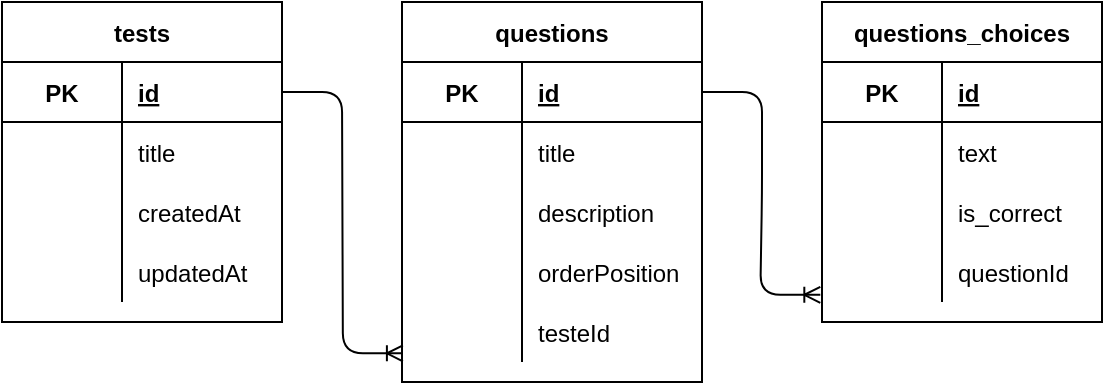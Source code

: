 <mxfile version="14.6.13" type="device"><diagram id="hoR3QEEpu66JI3-vRCbM" name="Page-1"><mxGraphModel dx="718" dy="375" grid="1" gridSize="10" guides="1" tooltips="1" connect="1" arrows="1" fold="1" page="1" pageScale="1" pageWidth="827" pageHeight="1169" math="0" shadow="0"><root><mxCell id="0"/><mxCell id="1" parent="0"/><mxCell id="QUWMrwZILmes9Uy89Rp7-1" value="tests" style="shape=table;startSize=30;container=1;collapsible=1;childLayout=tableLayout;fixedRows=1;rowLines=0;fontStyle=1;align=center;resizeLast=1;" parent="1" vertex="1"><mxGeometry x="40" y="40" width="140" height="160" as="geometry"/></mxCell><mxCell id="QUWMrwZILmes9Uy89Rp7-5" value="" style="shape=partialRectangle;collapsible=0;dropTarget=0;pointerEvents=0;fillColor=none;top=0;left=0;bottom=1;right=0;points=[[0,0.5],[1,0.5]];portConstraint=eastwest;" parent="QUWMrwZILmes9Uy89Rp7-1" vertex="1"><mxGeometry y="30" width="140" height="30" as="geometry"/></mxCell><mxCell id="QUWMrwZILmes9Uy89Rp7-6" value="PK" style="shape=partialRectangle;connectable=0;fillColor=none;top=0;left=0;bottom=0;right=0;fontStyle=1;overflow=hidden;" parent="QUWMrwZILmes9Uy89Rp7-5" vertex="1"><mxGeometry width="60" height="30" as="geometry"/></mxCell><mxCell id="QUWMrwZILmes9Uy89Rp7-7" value="id" style="shape=partialRectangle;connectable=0;fillColor=none;top=0;left=0;bottom=0;right=0;align=left;spacingLeft=6;fontStyle=5;overflow=hidden;" parent="QUWMrwZILmes9Uy89Rp7-5" vertex="1"><mxGeometry x="60" width="80" height="30" as="geometry"/></mxCell><mxCell id="QUWMrwZILmes9Uy89Rp7-8" value="" style="shape=partialRectangle;collapsible=0;dropTarget=0;pointerEvents=0;fillColor=none;top=0;left=0;bottom=0;right=0;points=[[0,0.5],[1,0.5]];portConstraint=eastwest;" parent="QUWMrwZILmes9Uy89Rp7-1" vertex="1"><mxGeometry y="60" width="140" height="30" as="geometry"/></mxCell><mxCell id="QUWMrwZILmes9Uy89Rp7-9" value="" style="shape=partialRectangle;connectable=0;fillColor=none;top=0;left=0;bottom=0;right=0;editable=1;overflow=hidden;" parent="QUWMrwZILmes9Uy89Rp7-8" vertex="1"><mxGeometry width="60" height="30" as="geometry"/></mxCell><mxCell id="QUWMrwZILmes9Uy89Rp7-10" value="title" style="shape=partialRectangle;connectable=0;fillColor=none;top=0;left=0;bottom=0;right=0;align=left;spacingLeft=6;overflow=hidden;" parent="QUWMrwZILmes9Uy89Rp7-8" vertex="1"><mxGeometry x="60" width="80" height="30" as="geometry"/></mxCell><mxCell id="QUWMrwZILmes9Uy89Rp7-31" value="" style="shape=partialRectangle;collapsible=0;dropTarget=0;pointerEvents=0;fillColor=none;top=0;left=0;bottom=0;right=0;points=[[0,0.5],[1,0.5]];portConstraint=eastwest;" parent="QUWMrwZILmes9Uy89Rp7-1" vertex="1"><mxGeometry y="90" width="140" height="30" as="geometry"/></mxCell><mxCell id="QUWMrwZILmes9Uy89Rp7-32" value="" style="shape=partialRectangle;connectable=0;fillColor=none;top=0;left=0;bottom=0;right=0;editable=1;overflow=hidden;" parent="QUWMrwZILmes9Uy89Rp7-31" vertex="1"><mxGeometry width="60" height="30" as="geometry"/></mxCell><mxCell id="QUWMrwZILmes9Uy89Rp7-33" value="createdAt" style="shape=partialRectangle;connectable=0;fillColor=none;top=0;left=0;bottom=0;right=0;align=left;spacingLeft=6;overflow=hidden;" parent="QUWMrwZILmes9Uy89Rp7-31" vertex="1"><mxGeometry x="60" width="80" height="30" as="geometry"/></mxCell><mxCell id="QUWMrwZILmes9Uy89Rp7-34" value="" style="shape=partialRectangle;collapsible=0;dropTarget=0;pointerEvents=0;fillColor=none;top=0;left=0;bottom=0;right=0;points=[[0,0.5],[1,0.5]];portConstraint=eastwest;" parent="QUWMrwZILmes9Uy89Rp7-1" vertex="1"><mxGeometry y="120" width="140" height="30" as="geometry"/></mxCell><mxCell id="QUWMrwZILmes9Uy89Rp7-35" value="" style="shape=partialRectangle;connectable=0;fillColor=none;top=0;left=0;bottom=0;right=0;editable=1;overflow=hidden;" parent="QUWMrwZILmes9Uy89Rp7-34" vertex="1"><mxGeometry width="60" height="30" as="geometry"/></mxCell><mxCell id="QUWMrwZILmes9Uy89Rp7-36" value="updatedAt" style="shape=partialRectangle;connectable=0;fillColor=none;top=0;left=0;bottom=0;right=0;align=left;spacingLeft=6;overflow=hidden;" parent="QUWMrwZILmes9Uy89Rp7-34" vertex="1"><mxGeometry x="60" width="80" height="30" as="geometry"/></mxCell><mxCell id="QUWMrwZILmes9Uy89Rp7-37" value="questions" style="shape=table;startSize=30;container=1;collapsible=1;childLayout=tableLayout;fixedRows=1;rowLines=0;fontStyle=1;align=center;resizeLast=1;" parent="1" vertex="1"><mxGeometry x="240" y="40" width="150" height="190" as="geometry"/></mxCell><mxCell id="QUWMrwZILmes9Uy89Rp7-38" value="" style="shape=partialRectangle;collapsible=0;dropTarget=0;pointerEvents=0;fillColor=none;top=0;left=0;bottom=1;right=0;points=[[0,0.5],[1,0.5]];portConstraint=eastwest;" parent="QUWMrwZILmes9Uy89Rp7-37" vertex="1"><mxGeometry y="30" width="150" height="30" as="geometry"/></mxCell><mxCell id="QUWMrwZILmes9Uy89Rp7-39" value="PK" style="shape=partialRectangle;connectable=0;fillColor=none;top=0;left=0;bottom=0;right=0;fontStyle=1;overflow=hidden;" parent="QUWMrwZILmes9Uy89Rp7-38" vertex="1"><mxGeometry width="60" height="30" as="geometry"/></mxCell><mxCell id="QUWMrwZILmes9Uy89Rp7-40" value="id" style="shape=partialRectangle;connectable=0;fillColor=none;top=0;left=0;bottom=0;right=0;align=left;spacingLeft=6;fontStyle=5;overflow=hidden;" parent="QUWMrwZILmes9Uy89Rp7-38" vertex="1"><mxGeometry x="60" width="90" height="30" as="geometry"/></mxCell><mxCell id="QUWMrwZILmes9Uy89Rp7-50" value="" style="shape=partialRectangle;collapsible=0;dropTarget=0;pointerEvents=0;fillColor=none;top=0;left=0;bottom=0;right=0;points=[[0,0.5],[1,0.5]];portConstraint=eastwest;" parent="QUWMrwZILmes9Uy89Rp7-37" vertex="1"><mxGeometry y="60" width="150" height="30" as="geometry"/></mxCell><mxCell id="QUWMrwZILmes9Uy89Rp7-51" value="" style="shape=partialRectangle;connectable=0;fillColor=none;top=0;left=0;bottom=0;right=0;editable=1;overflow=hidden;" parent="QUWMrwZILmes9Uy89Rp7-50" vertex="1"><mxGeometry width="60" height="30" as="geometry"/></mxCell><mxCell id="QUWMrwZILmes9Uy89Rp7-52" value="title" style="shape=partialRectangle;connectable=0;fillColor=none;top=0;left=0;bottom=0;right=0;align=left;spacingLeft=6;overflow=hidden;" parent="QUWMrwZILmes9Uy89Rp7-50" vertex="1"><mxGeometry x="60" width="90" height="30" as="geometry"/></mxCell><mxCell id="QUWMrwZILmes9Uy89Rp7-53" value="" style="shape=partialRectangle;collapsible=0;dropTarget=0;pointerEvents=0;fillColor=none;top=0;left=0;bottom=0;right=0;points=[[0,0.5],[1,0.5]];portConstraint=eastwest;" parent="QUWMrwZILmes9Uy89Rp7-37" vertex="1"><mxGeometry y="90" width="150" height="30" as="geometry"/></mxCell><mxCell id="QUWMrwZILmes9Uy89Rp7-54" value="" style="shape=partialRectangle;connectable=0;fillColor=none;top=0;left=0;bottom=0;right=0;editable=1;overflow=hidden;" parent="QUWMrwZILmes9Uy89Rp7-53" vertex="1"><mxGeometry width="60" height="30" as="geometry"/></mxCell><mxCell id="QUWMrwZILmes9Uy89Rp7-55" value="description" style="shape=partialRectangle;connectable=0;fillColor=none;top=0;left=0;bottom=0;right=0;align=left;spacingLeft=6;overflow=hidden;" parent="QUWMrwZILmes9Uy89Rp7-53" vertex="1"><mxGeometry x="60" width="90" height="30" as="geometry"/></mxCell><mxCell id="QUWMrwZILmes9Uy89Rp7-56" value="" style="shape=partialRectangle;collapsible=0;dropTarget=0;pointerEvents=0;fillColor=none;top=0;left=0;bottom=0;right=0;points=[[0,0.5],[1,0.5]];portConstraint=eastwest;" parent="QUWMrwZILmes9Uy89Rp7-37" vertex="1"><mxGeometry y="120" width="150" height="30" as="geometry"/></mxCell><mxCell id="QUWMrwZILmes9Uy89Rp7-57" value="" style="shape=partialRectangle;connectable=0;fillColor=none;top=0;left=0;bottom=0;right=0;editable=1;overflow=hidden;" parent="QUWMrwZILmes9Uy89Rp7-56" vertex="1"><mxGeometry width="60" height="30" as="geometry"/></mxCell><mxCell id="QUWMrwZILmes9Uy89Rp7-58" value="orderPosition" style="shape=partialRectangle;connectable=0;fillColor=none;top=0;left=0;bottom=0;right=0;align=left;spacingLeft=6;overflow=hidden;" parent="QUWMrwZILmes9Uy89Rp7-56" vertex="1"><mxGeometry x="60" width="90" height="30" as="geometry"/></mxCell><mxCell id="QUWMrwZILmes9Uy89Rp7-41" value="" style="shape=partialRectangle;collapsible=0;dropTarget=0;pointerEvents=0;fillColor=none;top=0;left=0;bottom=0;right=0;points=[[0,0.5],[1,0.5]];portConstraint=eastwest;" parent="QUWMrwZILmes9Uy89Rp7-37" vertex="1"><mxGeometry y="150" width="150" height="30" as="geometry"/></mxCell><mxCell id="QUWMrwZILmes9Uy89Rp7-42" value="" style="shape=partialRectangle;connectable=0;fillColor=none;top=0;left=0;bottom=0;right=0;editable=1;overflow=hidden;" parent="QUWMrwZILmes9Uy89Rp7-41" vertex="1"><mxGeometry width="60" height="30" as="geometry"/></mxCell><mxCell id="QUWMrwZILmes9Uy89Rp7-43" value="testeId" style="shape=partialRectangle;connectable=0;fillColor=none;top=0;left=0;bottom=0;right=0;align=left;spacingLeft=6;overflow=hidden;" parent="QUWMrwZILmes9Uy89Rp7-41" vertex="1"><mxGeometry x="60" width="90" height="30" as="geometry"/></mxCell><mxCell id="QUWMrwZILmes9Uy89Rp7-62" value="questions_choices" style="shape=table;startSize=30;container=1;collapsible=1;childLayout=tableLayout;fixedRows=1;rowLines=0;fontStyle=1;align=center;resizeLast=1;" parent="1" vertex="1"><mxGeometry x="450" y="40" width="140" height="160" as="geometry"/></mxCell><mxCell id="QUWMrwZILmes9Uy89Rp7-63" value="" style="shape=partialRectangle;collapsible=0;dropTarget=0;pointerEvents=0;fillColor=none;top=0;left=0;bottom=1;right=0;points=[[0,0.5],[1,0.5]];portConstraint=eastwest;" parent="QUWMrwZILmes9Uy89Rp7-62" vertex="1"><mxGeometry y="30" width="140" height="30" as="geometry"/></mxCell><mxCell id="QUWMrwZILmes9Uy89Rp7-64" value="PK" style="shape=partialRectangle;connectable=0;fillColor=none;top=0;left=0;bottom=0;right=0;fontStyle=1;overflow=hidden;" parent="QUWMrwZILmes9Uy89Rp7-63" vertex="1"><mxGeometry width="60" height="30" as="geometry"/></mxCell><mxCell id="QUWMrwZILmes9Uy89Rp7-65" value="id" style="shape=partialRectangle;connectable=0;fillColor=none;top=0;left=0;bottom=0;right=0;align=left;spacingLeft=6;fontStyle=5;overflow=hidden;" parent="QUWMrwZILmes9Uy89Rp7-63" vertex="1"><mxGeometry x="60" width="80" height="30" as="geometry"/></mxCell><mxCell id="QUWMrwZILmes9Uy89Rp7-66" value="" style="shape=partialRectangle;collapsible=0;dropTarget=0;pointerEvents=0;fillColor=none;top=0;left=0;bottom=0;right=0;points=[[0,0.5],[1,0.5]];portConstraint=eastwest;" parent="QUWMrwZILmes9Uy89Rp7-62" vertex="1"><mxGeometry y="60" width="140" height="30" as="geometry"/></mxCell><mxCell id="QUWMrwZILmes9Uy89Rp7-67" value="" style="shape=partialRectangle;connectable=0;fillColor=none;top=0;left=0;bottom=0;right=0;editable=1;overflow=hidden;" parent="QUWMrwZILmes9Uy89Rp7-66" vertex="1"><mxGeometry width="60" height="30" as="geometry"/></mxCell><mxCell id="QUWMrwZILmes9Uy89Rp7-68" value="text" style="shape=partialRectangle;connectable=0;fillColor=none;top=0;left=0;bottom=0;right=0;align=left;spacingLeft=6;overflow=hidden;" parent="QUWMrwZILmes9Uy89Rp7-66" vertex="1"><mxGeometry x="60" width="80" height="30" as="geometry"/></mxCell><mxCell id="QUWMrwZILmes9Uy89Rp7-81" value="" style="shape=partialRectangle;collapsible=0;dropTarget=0;pointerEvents=0;fillColor=none;top=0;left=0;bottom=0;right=0;points=[[0,0.5],[1,0.5]];portConstraint=eastwest;" parent="QUWMrwZILmes9Uy89Rp7-62" vertex="1"><mxGeometry y="90" width="140" height="30" as="geometry"/></mxCell><mxCell id="QUWMrwZILmes9Uy89Rp7-82" value="" style="shape=partialRectangle;connectable=0;fillColor=none;top=0;left=0;bottom=0;right=0;editable=1;overflow=hidden;" parent="QUWMrwZILmes9Uy89Rp7-81" vertex="1"><mxGeometry width="60" height="30" as="geometry"/></mxCell><mxCell id="QUWMrwZILmes9Uy89Rp7-83" value="is_correct" style="shape=partialRectangle;connectable=0;fillColor=none;top=0;left=0;bottom=0;right=0;align=left;spacingLeft=6;overflow=hidden;" parent="QUWMrwZILmes9Uy89Rp7-81" vertex="1"><mxGeometry x="60" width="80" height="30" as="geometry"/></mxCell><mxCell id="QUWMrwZILmes9Uy89Rp7-75" value="" style="shape=partialRectangle;collapsible=0;dropTarget=0;pointerEvents=0;fillColor=none;top=0;left=0;bottom=0;right=0;points=[[0,0.5],[1,0.5]];portConstraint=eastwest;" parent="QUWMrwZILmes9Uy89Rp7-62" vertex="1"><mxGeometry y="120" width="140" height="30" as="geometry"/></mxCell><mxCell id="QUWMrwZILmes9Uy89Rp7-76" value="" style="shape=partialRectangle;connectable=0;fillColor=none;top=0;left=0;bottom=0;right=0;editable=1;overflow=hidden;" parent="QUWMrwZILmes9Uy89Rp7-75" vertex="1"><mxGeometry width="60" height="30" as="geometry"/></mxCell><mxCell id="QUWMrwZILmes9Uy89Rp7-77" value="questionId" style="shape=partialRectangle;connectable=0;fillColor=none;top=0;left=0;bottom=0;right=0;align=left;spacingLeft=6;overflow=hidden;" parent="QUWMrwZILmes9Uy89Rp7-75" vertex="1"><mxGeometry x="60" width="80" height="30" as="geometry"/></mxCell><mxCell id="QUWMrwZILmes9Uy89Rp7-84" value="" style="edgeStyle=entityRelationEdgeStyle;fontSize=12;html=1;endArrow=ERoneToMany;entryX=0.003;entryY=0.855;entryDx=0;entryDy=0;entryPerimeter=0;" parent="1" source="QUWMrwZILmes9Uy89Rp7-5" target="QUWMrwZILmes9Uy89Rp7-41" edge="1"><mxGeometry width="100" height="100" relative="1" as="geometry"><mxPoint x="130" y="350" as="sourcePoint"/><mxPoint x="230" y="250" as="targetPoint"/></mxGeometry></mxCell><mxCell id="QUWMrwZILmes9Uy89Rp7-85" value="" style="edgeStyle=entityRelationEdgeStyle;fontSize=12;html=1;endArrow=ERoneToMany;entryX=-0.006;entryY=0.88;entryDx=0;entryDy=0;entryPerimeter=0;" parent="1" source="QUWMrwZILmes9Uy89Rp7-38" target="QUWMrwZILmes9Uy89Rp7-75" edge="1"><mxGeometry width="100" height="100" relative="1" as="geometry"><mxPoint x="430" y="180" as="sourcePoint"/><mxPoint x="530" y="80" as="targetPoint"/></mxGeometry></mxCell></root></mxGraphModel></diagram></mxfile>